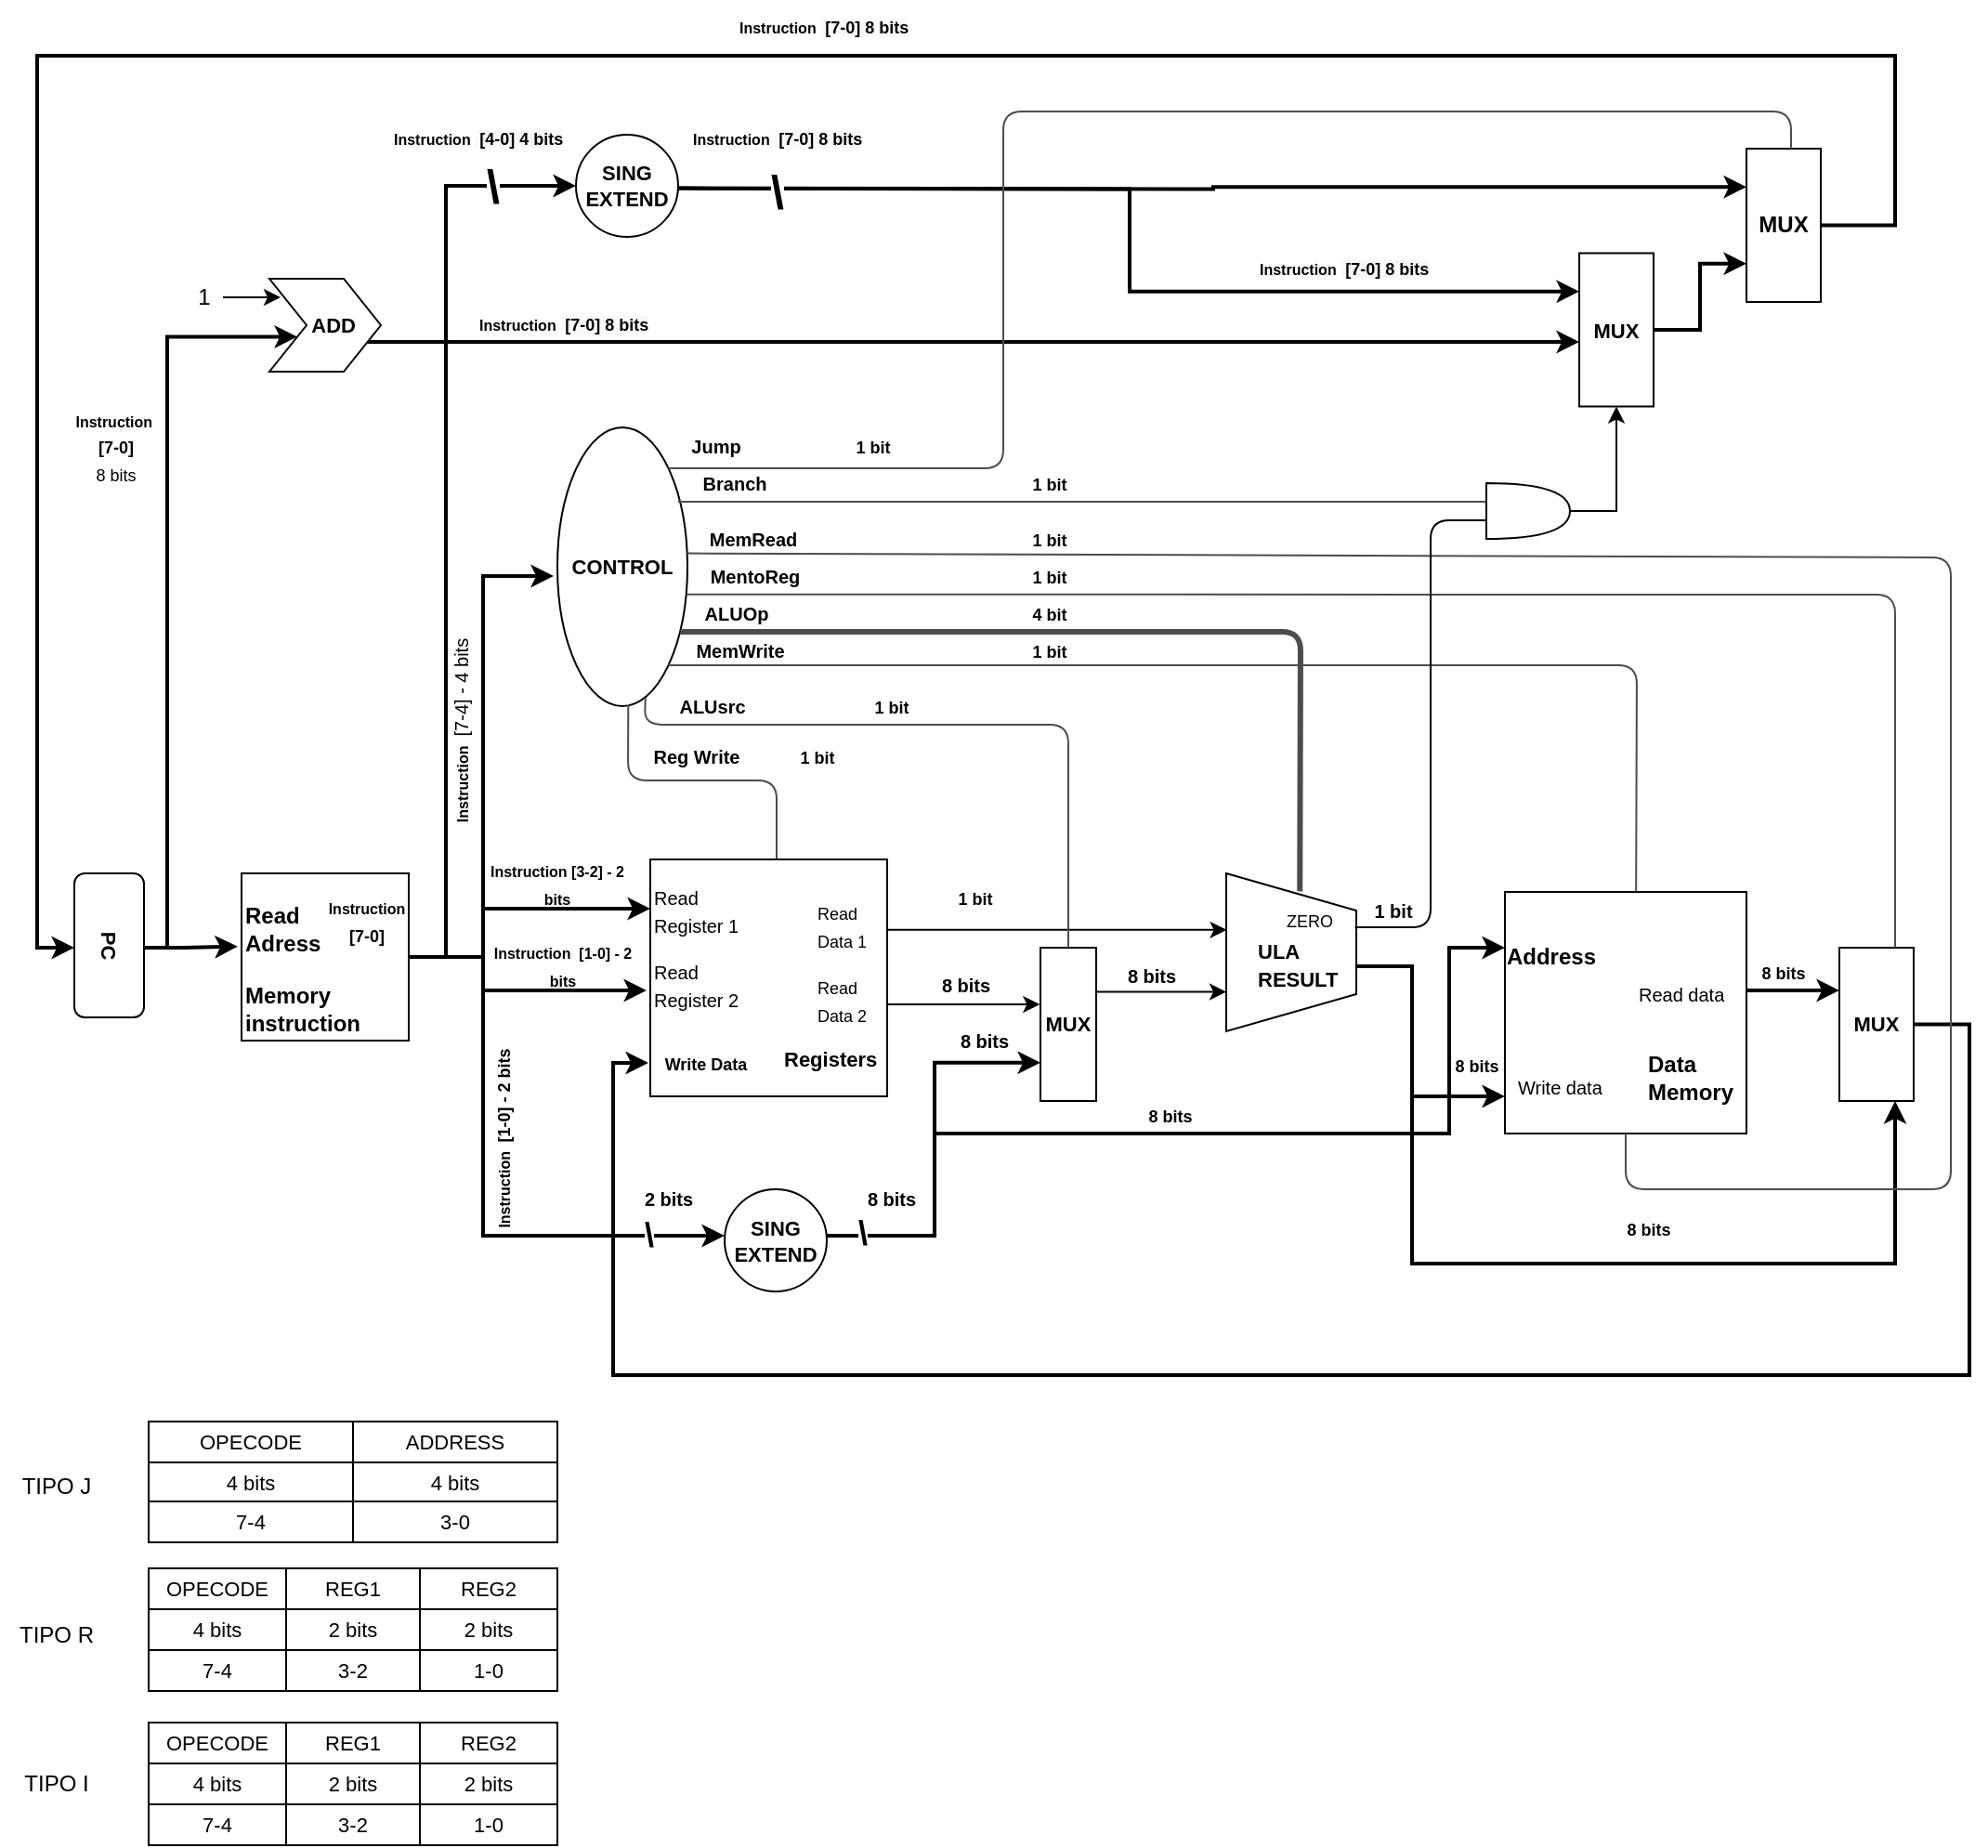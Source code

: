 <mxfile version="20.5.3" type="google"><diagram id="dkNeWeHmRuyO0Pq8b3G8" name="Page-1"><mxGraphModel dx="1278" dy="579" grid="1" gridSize="10" guides="1" tooltips="1" connect="1" arrows="1" fold="1" page="1" pageScale="1" pageWidth="1920" pageHeight="1200" math="0" shadow="0"><root><mxCell id="0"/><mxCell id="1" parent="0"/><mxCell id="3frxcbooFE9bfryTvJQa-24" style="edgeStyle=orthogonalEdgeStyle;rounded=0;orthogonalLoop=1;jettySize=auto;html=1;strokeWidth=2;" parent="1" source="3frxcbooFE9bfryTvJQa-1" edge="1"><mxGeometry relative="1" as="geometry"><mxPoint x="508" y="410" as="targetPoint"/><Array as="points"><mxPoint x="470" y="615"/><mxPoint x="470" y="410"/></Array></mxGeometry></mxCell><mxCell id="3frxcbooFE9bfryTvJQa-27" style="edgeStyle=orthogonalEdgeStyle;rounded=0;orthogonalLoop=1;jettySize=auto;html=1;entryX=0.5;entryY=1;entryDx=0;entryDy=0;strokeWidth=2;" parent="1" source="3frxcbooFE9bfryTvJQa-1" edge="1"><mxGeometry relative="1" as="geometry"><Array as="points"><mxPoint x="470" y="615"/><mxPoint x="470" y="765"/></Array><mxPoint x="600.0" y="765" as="targetPoint"/></mxGeometry></mxCell><mxCell id="B8YkHO60BQqLbr3p-yLx-16" value="\" style="edgeLabel;html=1;align=center;verticalAlign=middle;resizable=0;points=[];fontStyle=1;fontSize=18;" parent="3frxcbooFE9bfryTvJQa-27" vertex="1" connectable="0"><mxGeometry x="0.74" relative="1" as="geometry"><mxPoint as="offset"/></mxGeometry></mxCell><mxCell id="3frxcbooFE9bfryTvJQa-28" style="edgeStyle=orthogonalEdgeStyle;rounded=0;orthogonalLoop=1;jettySize=auto;html=1;strokeWidth=2;" parent="1" source="3frxcbooFE9bfryTvJQa-1" edge="1"><mxGeometry relative="1" as="geometry"><Array as="points"><mxPoint x="470" y="615"/><mxPoint x="470" y="633"/></Array><mxPoint x="558" y="633" as="targetPoint"/></mxGeometry></mxCell><mxCell id="3frxcbooFE9bfryTvJQa-29" style="edgeStyle=orthogonalEdgeStyle;rounded=0;orthogonalLoop=1;jettySize=auto;html=1;strokeWidth=2;" parent="1" source="3frxcbooFE9bfryTvJQa-1" edge="1"><mxGeometry relative="1" as="geometry"><Array as="points"><mxPoint x="470" y="615"/><mxPoint x="470" y="589"/><mxPoint x="560" y="589"/></Array><mxPoint x="560" y="589" as="targetPoint"/></mxGeometry></mxCell><mxCell id="3frxcbooFE9bfryTvJQa-42" style="edgeStyle=orthogonalEdgeStyle;rounded=0;orthogonalLoop=1;jettySize=auto;html=1;strokeWidth=2;" parent="1" source="3frxcbooFE9bfryTvJQa-1" edge="1"><mxGeometry relative="1" as="geometry"><mxPoint x="520" y="200" as="targetPoint"/><Array as="points"><mxPoint x="450" y="615"/><mxPoint x="450" y="200"/><mxPoint x="520" y="200"/></Array></mxGeometry></mxCell><mxCell id="B8YkHO60BQqLbr3p-yLx-27" value="&lt;b&gt;&lt;font style=&quot;font-size: 25px&quot;&gt;\&lt;/font&gt;&lt;/b&gt;" style="edgeLabel;html=1;align=center;verticalAlign=middle;resizable=0;points=[];fontSize=18;" parent="3frxcbooFE9bfryTvJQa-42" vertex="1" connectable="0"><mxGeometry x="0.822" y="1" relative="1" as="geometry"><mxPoint as="offset"/></mxGeometry></mxCell><mxCell id="3frxcbooFE9bfryTvJQa-1" value="" style="whiteSpace=wrap;html=1;aspect=fixed;" parent="1" vertex="1"><mxGeometry x="340" y="570" width="90" height="90" as="geometry"/></mxCell><mxCell id="3frxcbooFE9bfryTvJQa-18" style="edgeStyle=orthogonalEdgeStyle;rounded=0;orthogonalLoop=1;jettySize=auto;html=1;exitX=0.5;exitY=0;exitDx=0;exitDy=0;entryX=-0.023;entryY=0.437;entryDx=0;entryDy=0;entryPerimeter=0;strokeWidth=2;" parent="1" target="3frxcbooFE9bfryTvJQa-1" edge="1"><mxGeometry relative="1" as="geometry"><Array as="points"><mxPoint x="309" y="610"/></Array><mxPoint x="280" y="610" as="sourcePoint"/></mxGeometry></mxCell><mxCell id="3frxcbooFE9bfryTvJQa-22" style="edgeStyle=orthogonalEdgeStyle;rounded=0;orthogonalLoop=1;jettySize=auto;html=1;entryX=0;entryY=0.75;entryDx=0;entryDy=0;strokeWidth=2;" parent="1" target="3frxcbooFE9bfryTvJQa-11" edge="1"><mxGeometry relative="1" as="geometry"><Array as="points"><mxPoint x="300" y="610"/><mxPoint x="300" y="282"/></Array><mxPoint x="280" y="610" as="sourcePoint"/></mxGeometry></mxCell><mxCell id="3frxcbooFE9bfryTvJQa-31" style="edgeStyle=orthogonalEdgeStyle;rounded=0;orthogonalLoop=1;jettySize=auto;html=1;entryX=0.37;entryY=1.011;entryDx=0;entryDy=0;entryPerimeter=0;" parent="1" source="3frxcbooFE9bfryTvJQa-4" target="3frxcbooFE9bfryTvJQa-7" edge="1"><mxGeometry relative="1" as="geometry"><Array as="points"><mxPoint x="680" y="640"/></Array></mxGeometry></mxCell><mxCell id="3frxcbooFE9bfryTvJQa-32" style="edgeStyle=orthogonalEdgeStyle;rounded=0;orthogonalLoop=1;jettySize=auto;html=1;entryX=0.358;entryY=0.996;entryDx=0;entryDy=0;entryPerimeter=0;" parent="1" source="3frxcbooFE9bfryTvJQa-4" target="3frxcbooFE9bfryTvJQa-8" edge="1"><mxGeometry relative="1" as="geometry"><Array as="points"><mxPoint x="767" y="600"/></Array></mxGeometry></mxCell><mxCell id="3frxcbooFE9bfryTvJQa-4" value="" style="whiteSpace=wrap;html=1;aspect=fixed;" parent="1" vertex="1"><mxGeometry x="560" y="562.5" width="127.5" height="127.5" as="geometry"/></mxCell><mxCell id="3frxcbooFE9bfryTvJQa-5" value="&lt;font face=&quot;arial&quot;&gt;&lt;span style=&quot;font-size: 11px;&quot;&gt;&lt;b&gt;CONTROL&lt;/b&gt;&lt;/span&gt;&lt;/font&gt;" style="ellipse;whiteSpace=wrap;html=1;direction=south;" parent="1" vertex="1"><mxGeometry x="510" y="330" width="70" height="150" as="geometry"/></mxCell><mxCell id="3frxcbooFE9bfryTvJQa-30" style="edgeStyle=orthogonalEdgeStyle;rounded=0;orthogonalLoop=1;jettySize=auto;html=1;entryX=0.75;entryY=1;entryDx=0;entryDy=0;strokeWidth=2;" parent="1" target="3frxcbooFE9bfryTvJQa-7" edge="1"><mxGeometry relative="1" as="geometry"><Array as="points"><mxPoint x="713" y="765"/><mxPoint x="713" y="672"/></Array><mxPoint x="655" y="765" as="sourcePoint"/></mxGeometry></mxCell><mxCell id="3frxcbooFE9bfryTvJQa-37" style="edgeStyle=orthogonalEdgeStyle;rounded=0;orthogonalLoop=1;jettySize=auto;html=1;strokeWidth=2;" parent="1" edge="1"><mxGeometry relative="1" as="geometry"><mxPoint x="1020" y="610" as="targetPoint"/><Array as="points"><mxPoint x="713" y="765"/><mxPoint x="713" y="710"/><mxPoint x="990" y="710"/><mxPoint x="990" y="610"/><mxPoint x="1020" y="610"/></Array><mxPoint x="655" y="765" as="sourcePoint"/></mxGeometry></mxCell><mxCell id="B8YkHO60BQqLbr3p-yLx-17" value="\" style="edgeLabel;html=1;align=center;verticalAlign=middle;resizable=0;points=[];fontSize=18;fontStyle=1" parent="3frxcbooFE9bfryTvJQa-37" vertex="1" connectable="0"><mxGeometry x="-0.929" y="1" relative="1" as="geometry"><mxPoint as="offset"/></mxGeometry></mxCell><mxCell id="3frxcbooFE9bfryTvJQa-33" style="edgeStyle=orthogonalEdgeStyle;rounded=0;orthogonalLoop=1;jettySize=auto;html=1;entryX=0.75;entryY=1;entryDx=0;entryDy=0;" parent="1" source="3frxcbooFE9bfryTvJQa-7" target="3frxcbooFE9bfryTvJQa-8" edge="1"><mxGeometry relative="1" as="geometry"><Array as="points"><mxPoint x="840" y="634"/></Array></mxGeometry></mxCell><mxCell id="3frxcbooFE9bfryTvJQa-7" value="&lt;font style=&quot;font-size: 11px;&quot; face=&quot;ARIAL&quot;&gt;&lt;b&gt;MUX&lt;/b&gt;&lt;/font&gt;" style="rectangle=1;whiteSpace=wrap;html=1;direction=south;" parent="1" vertex="1"><mxGeometry x="770" y="610" width="30" height="82.5" as="geometry"/></mxCell><mxCell id="3frxcbooFE9bfryTvJQa-34" style="edgeStyle=orthogonalEdgeStyle;rounded=0;orthogonalLoop=1;jettySize=auto;html=1;exitX=0.5;exitY=0;exitDx=0;exitDy=0;entryX=1;entryY=0.25;entryDx=0;entryDy=0;strokeWidth=2;" parent="1" source="3frxcbooFE9bfryTvJQa-8" target="3frxcbooFE9bfryTvJQa-10" edge="1"><mxGeometry relative="1" as="geometry"><Array as="points"><mxPoint x="920" y="620"/><mxPoint x="970" y="620"/><mxPoint x="970" y="780"/><mxPoint x="1230" y="780"/></Array></mxGeometry></mxCell><mxCell id="3frxcbooFE9bfryTvJQa-35" style="edgeStyle=orthogonalEdgeStyle;rounded=0;orthogonalLoop=1;jettySize=auto;html=1;entryX=0;entryY=0.846;entryDx=0;entryDy=0;entryPerimeter=0;strokeWidth=2;" parent="1" source="3frxcbooFE9bfryTvJQa-8" target="3frxcbooFE9bfryTvJQa-9" edge="1"><mxGeometry relative="1" as="geometry"><mxPoint x="1020" y="670" as="targetPoint"/><Array as="points"><mxPoint x="970" y="620"/><mxPoint x="970" y="690"/></Array></mxGeometry></mxCell><mxCell id="3frxcbooFE9bfryTvJQa-8" value="" style="shape=trapezoid;perimeter=trapezoidPerimeter;whiteSpace=wrap;html=1;fixedSize=1;direction=south;" parent="1" vertex="1"><mxGeometry x="870" y="570" width="70" height="85" as="geometry"/></mxCell><mxCell id="3frxcbooFE9bfryTvJQa-38" value="" style="edgeStyle=orthogonalEdgeStyle;rounded=0;orthogonalLoop=1;jettySize=auto;html=1;strokeWidth=2;" parent="1" source="3frxcbooFE9bfryTvJQa-9" target="3frxcbooFE9bfryTvJQa-10" edge="1"><mxGeometry relative="1" as="geometry"><Array as="points"><mxPoint x="1180" y="633"/><mxPoint x="1180" y="633"/></Array></mxGeometry></mxCell><mxCell id="3frxcbooFE9bfryTvJQa-9" value="" style="whiteSpace=wrap;html=1;aspect=fixed;" parent="1" vertex="1"><mxGeometry x="1020" y="580" width="130" height="130" as="geometry"/></mxCell><mxCell id="3frxcbooFE9bfryTvJQa-39" style="edgeStyle=orthogonalEdgeStyle;rounded=0;orthogonalLoop=1;jettySize=auto;html=1;strokeWidth=2;" parent="1" source="3frxcbooFE9bfryTvJQa-10" edge="1"><mxGeometry relative="1" as="geometry"><mxPoint x="559" y="672" as="targetPoint"/><Array as="points"><mxPoint x="1270" y="651"/><mxPoint x="1270" y="840"/><mxPoint x="540" y="840"/><mxPoint x="540" y="672"/></Array></mxGeometry></mxCell><mxCell id="3frxcbooFE9bfryTvJQa-10" value="&lt;b&gt;&lt;font face=&quot;ARIAL&quot; style=&quot;font-size: 11px;&quot;&gt;MUX&lt;/font&gt;&lt;/b&gt;" style="rectangle=1;whiteSpace=wrap;html=1;direction=south;" parent="1" vertex="1"><mxGeometry x="1200" y="610" width="40" height="82.5" as="geometry"/></mxCell><mxCell id="3frxcbooFE9bfryTvJQa-41" style="edgeStyle=orthogonalEdgeStyle;rounded=0;orthogonalLoop=1;jettySize=auto;html=1;strokeWidth=2;" parent="1" source="3frxcbooFE9bfryTvJQa-11" target="3frxcbooFE9bfryTvJQa-14" edge="1"><mxGeometry relative="1" as="geometry"><Array as="points"><mxPoint x="560" y="284"/><mxPoint x="560" y="284"/></Array></mxGeometry></mxCell><mxCell id="3frxcbooFE9bfryTvJQa-11" value="&lt;div style=&quot;text-align: right&quot;&gt;&lt;b style=&quot;&quot;&gt;&lt;font style=&quot;font-size: 11px;&quot; face=&quot;arial&quot;&gt;&amp;nbsp; &amp;nbsp;ADD&lt;/font&gt;&lt;/b&gt;&lt;/div&gt;" style="shape=step;perimeter=stepPerimeter;whiteSpace=wrap;html=1;fixedSize=1;" parent="1" vertex="1"><mxGeometry x="355" y="250" width="60" height="50" as="geometry"/></mxCell><mxCell id="3frxcbooFE9bfryTvJQa-50" style="edgeStyle=orthogonalEdgeStyle;rounded=0;orthogonalLoop=1;jettySize=auto;html=1;entryX=1;entryY=0.5;entryDx=0;entryDy=0;exitX=1;exitY=0.5;exitDx=0;exitDy=0;exitPerimeter=0;" parent="1" target="3frxcbooFE9bfryTvJQa-14" edge="1"><mxGeometry relative="1" as="geometry"><mxPoint x="1050" y="375" as="sourcePoint"/><Array as="points"><mxPoint x="1080" y="375"/></Array></mxGeometry></mxCell><mxCell id="3frxcbooFE9bfryTvJQa-46" style="edgeStyle=orthogonalEdgeStyle;rounded=0;orthogonalLoop=1;jettySize=auto;html=1;entryX=0.75;entryY=1;entryDx=0;entryDy=0;strokeWidth=2;" parent="1" source="3frxcbooFE9bfryTvJQa-14" target="3frxcbooFE9bfryTvJQa-15" edge="1"><mxGeometry relative="1" as="geometry"/></mxCell><mxCell id="3frxcbooFE9bfryTvJQa-14" value="&lt;font style=&quot;font-size: 11px;&quot; face=&quot;arial&quot;&gt;&lt;b style=&quot;&quot;&gt;MUX&lt;/b&gt;&lt;/font&gt;" style="rectangle=1;whiteSpace=wrap;html=1;direction=south;" parent="1" vertex="1"><mxGeometry x="1060" y="236.25" width="40" height="82.5" as="geometry"/></mxCell><mxCell id="3frxcbooFE9bfryTvJQa-47" style="edgeStyle=orthogonalEdgeStyle;rounded=0;orthogonalLoop=1;jettySize=auto;html=1;entryX=0.5;entryY=1;entryDx=0;entryDy=0;strokeWidth=2;" parent="1" source="3frxcbooFE9bfryTvJQa-15" edge="1"><mxGeometry relative="1" as="geometry"><Array as="points"><mxPoint x="1230" y="221"/><mxPoint x="1230" y="130"/><mxPoint x="230" y="130"/><mxPoint x="230" y="610"/></Array><mxPoint x="250" y="610" as="targetPoint"/></mxGeometry></mxCell><mxCell id="3frxcbooFE9bfryTvJQa-15" value="&lt;font face=&quot;arial&quot;&gt;&lt;b&gt;MUX&lt;/b&gt;&lt;/font&gt;" style="rectangle=1;whiteSpace=wrap;html=1;direction=south;" parent="1" vertex="1"><mxGeometry x="1150" y="180" width="40" height="82.5" as="geometry"/></mxCell><mxCell id="3frxcbooFE9bfryTvJQa-44" style="edgeStyle=orthogonalEdgeStyle;rounded=0;orthogonalLoop=1;jettySize=auto;html=1;entryX=0.25;entryY=1;entryDx=0;entryDy=0;strokeWidth=2;" parent="1" target="3frxcbooFE9bfryTvJQa-15" edge="1"><mxGeometry relative="1" as="geometry"><mxPoint x="575.0" y="201.286" as="sourcePoint"/></mxGeometry></mxCell><mxCell id="3frxcbooFE9bfryTvJQa-45" style="edgeStyle=orthogonalEdgeStyle;rounded=0;orthogonalLoop=1;jettySize=auto;html=1;entryX=0.25;entryY=1;entryDx=0;entryDy=0;strokeWidth=2;" parent="1" target="3frxcbooFE9bfryTvJQa-14" edge="1"><mxGeometry relative="1" as="geometry"><mxPoint x="575.0" y="201.286" as="sourcePoint"/></mxGeometry></mxCell><mxCell id="B8YkHO60BQqLbr3p-yLx-26" value="&lt;b style=&quot;font-size: 25px&quot;&gt;\&lt;/b&gt;" style="edgeLabel;html=1;align=center;verticalAlign=middle;resizable=0;points=[];fontSize=18;" parent="3frxcbooFE9bfryTvJQa-45" vertex="1" connectable="0"><mxGeometry x="-0.803" y="-4" relative="1" as="geometry"><mxPoint x="0.1" y="-4.04" as="offset"/></mxGeometry></mxCell><mxCell id="3frxcbooFE9bfryTvJQa-23" value="" style="endArrow=none;html=1;exitX=1;exitY=0.5;exitDx=0;exitDy=0;strokeWidth=2;" parent="1" edge="1"><mxGeometry width="50" height="50" relative="1" as="geometry"><mxPoint x="450.0" y="615" as="sourcePoint"/><mxPoint x="470" y="615" as="targetPoint"/></mxGeometry></mxCell><mxCell id="3frxcbooFE9bfryTvJQa-52" value="" style="edgeStyle=orthogonalEdgeStyle;rounded=0;orthogonalLoop=1;jettySize=auto;html=1;" parent="1" source="3frxcbooFE9bfryTvJQa-51" edge="1"><mxGeometry relative="1" as="geometry"><mxPoint x="361" y="260" as="targetPoint"/><Array as="points"/></mxGeometry></mxCell><mxCell id="3frxcbooFE9bfryTvJQa-51" value="&lt;font face=&quot;ARIAL&quot;&gt;1&lt;/font&gt;" style="text;html=1;strokeColor=none;fillColor=none;align=center;verticalAlign=middle;whiteSpace=wrap;rounded=0;" parent="1" vertex="1"><mxGeometry x="310" y="250" width="20" height="20" as="geometry"/></mxCell><mxCell id="B8YkHO60BQqLbr3p-yLx-1" value="&lt;b style=&quot;&quot;&gt;&lt;font face=&quot;ARIAL&quot; style=&quot;font-size: 12px;&quot;&gt;Memory instruction&lt;/font&gt;&lt;/b&gt;" style="text;html=1;strokeColor=none;fillColor=none;align=left;verticalAlign=middle;whiteSpace=wrap;rounded=0;" parent="1" vertex="1"><mxGeometry x="340" y="635" width="70" height="15" as="geometry"/></mxCell><mxCell id="B8YkHO60BQqLbr3p-yLx-2" value="&lt;b style=&quot;&quot;&gt;&lt;font face=&quot;ARIAL&quot; style=&quot;font-size: 12px;&quot;&gt;Read Adress&lt;/font&gt;&lt;/b&gt;" style="text;html=1;strokeColor=none;fillColor=none;align=left;verticalAlign=middle;whiteSpace=wrap;rounded=0;" parent="1" vertex="1"><mxGeometry x="340" y="595" width="40" height="10" as="geometry"/></mxCell><mxCell id="B8YkHO60BQqLbr3p-yLx-3" value="&lt;b style=&quot;text-align: left; font-size: 8px;&quot;&gt;&lt;font face=&quot;ARIAL&quot;&gt;Instruction&lt;/font&gt;&lt;/b&gt;&lt;font size=&quot;1&quot;&gt;&lt;b style=&quot;font-size: 9px&quot;&gt;&lt;font face=&quot;ARIAL&quot;&gt;&lt;br&gt;[7-0]&lt;/font&gt;&lt;br&gt;&lt;/b&gt;&lt;/font&gt;" style="text;html=1;strokeColor=none;fillColor=none;align=center;verticalAlign=middle;whiteSpace=wrap;rounded=0;" parent="1" vertex="1"><mxGeometry x="385" y="590" width="45" height="10" as="geometry"/></mxCell><mxCell id="B8YkHO60BQqLbr3p-yLx-4" value="" style="endArrow=none;html=1;exitX=0.996;exitY=0.455;exitDx=0;exitDy=0;exitPerimeter=0;strokeColor=#4D4D4D;" parent="1" source="3frxcbooFE9bfryTvJQa-5" edge="1"><mxGeometry width="50" height="50" relative="1" as="geometry"><mxPoint x="570" y="530" as="sourcePoint"/><mxPoint x="628" y="562" as="targetPoint"/><Array as="points"><mxPoint x="548" y="520"/><mxPoint x="628" y="520"/></Array></mxGeometry></mxCell><mxCell id="B8YkHO60BQqLbr3p-yLx-5" value="&lt;b style=&quot;&quot;&gt;&lt;font face=&quot;ARIAL&quot; style=&quot;font-size: 10px;&quot;&gt;Reg Write&lt;/font&gt;&lt;/b&gt;" style="text;html=1;strokeColor=none;fillColor=none;align=center;verticalAlign=middle;whiteSpace=wrap;rounded=0;" parent="1" vertex="1"><mxGeometry x="550" y="497" width="70" height="20" as="geometry"/></mxCell><mxCell id="B8YkHO60BQqLbr3p-yLx-6" value="&lt;font face=&quot;ARIAL&quot; style=&quot;font-size: 10px&quot;&gt;Read Register 1&lt;/font&gt;" style="text;html=1;strokeColor=none;fillColor=none;align=left;verticalAlign=middle;whiteSpace=wrap;rounded=0;" parent="1" vertex="1"><mxGeometry x="560" y="580" width="60" height="20" as="geometry"/></mxCell><mxCell id="B8YkHO60BQqLbr3p-yLx-7" value="&lt;font face=&quot;ARIAL&quot; style=&quot;font-size: 10px&quot;&gt;Read Register 2&lt;/font&gt;" style="text;html=1;strokeColor=none;fillColor=none;align=left;verticalAlign=middle;whiteSpace=wrap;rounded=0;" parent="1" vertex="1"><mxGeometry x="560" y="620" width="60" height="20" as="geometry"/></mxCell><mxCell id="B8YkHO60BQqLbr3p-yLx-8" value="&lt;font face=&quot;ARIAL&quot; style=&quot;font-size: 9px&quot;&gt;Read Data 1&lt;/font&gt;" style="text;html=1;strokeColor=none;fillColor=none;align=left;verticalAlign=middle;whiteSpace=wrap;rounded=0;" parent="1" vertex="1"><mxGeometry x="647.5" y="592.5" width="40" height="10" as="geometry"/></mxCell><mxCell id="B8YkHO60BQqLbr3p-yLx-9" value="&lt;font face=&quot;ARIAL&quot; style=&quot;font-size: 9px&quot;&gt;Read Data 2&lt;/font&gt;" style="text;html=1;strokeColor=none;fillColor=none;align=left;verticalAlign=middle;whiteSpace=wrap;rounded=0;" parent="1" vertex="1"><mxGeometry x="647.5" y="632.5" width="40" height="10" as="geometry"/></mxCell><mxCell id="B8YkHO60BQqLbr3p-yLx-11" value="&lt;font face=&quot;ARIAL&quot; style=&quot;font-size: 11px;&quot;&gt;&lt;b&gt;ULA RESULT&lt;/b&gt;&lt;/font&gt;" style="text;html=1;strokeColor=none;fillColor=none;align=left;verticalAlign=middle;whiteSpace=wrap;rounded=0;" parent="1" vertex="1"><mxGeometry x="885" y="615" width="55" height="7.5" as="geometry"/></mxCell><mxCell id="B8YkHO60BQqLbr3p-yLx-15" value="&lt;font face=&quot;ARIAL&quot; style=&quot;font-size: 9px&quot;&gt;ZERO&lt;/font&gt;" style="text;html=1;strokeColor=none;fillColor=none;align=center;verticalAlign=middle;whiteSpace=wrap;rounded=0;" parent="1" vertex="1"><mxGeometry x="905" y="590" width="20" height="10" as="geometry"/></mxCell><mxCell id="B8YkHO60BQqLbr3p-yLx-18" value="&lt;font face=&quot;ARIAL&quot; style=&quot;line-height: 120%&quot; size=&quot;1&quot;&gt;&lt;b style=&quot;font-size: 9px&quot;&gt;Write Data&lt;/b&gt;&lt;/font&gt;" style="text;html=1;strokeColor=none;fillColor=none;align=center;verticalAlign=middle;whiteSpace=wrap;rounded=0;fontSize=18;" parent="1" vertex="1"><mxGeometry x="560" y="660" width="60" height="20" as="geometry"/></mxCell><mxCell id="B8YkHO60BQqLbr3p-yLx-21" value="&lt;font face=&quot;ARIAL&quot; style=&quot;font-size: 12px&quot;&gt;&lt;b&gt;Address&lt;/b&gt;&lt;/font&gt;" style="text;html=1;strokeColor=none;fillColor=none;align=center;verticalAlign=middle;whiteSpace=wrap;rounded=0;fontSize=18;" parent="1" vertex="1"><mxGeometry x="1025" y="602.5" width="40" height="20" as="geometry"/></mxCell><mxCell id="B8YkHO60BQqLbr3p-yLx-23" value="&lt;font face=&quot;ARIAL&quot; style=&quot;font-size: 10px&quot;&gt;Write data&lt;/font&gt;" style="text;html=1;strokeColor=none;fillColor=none;align=left;verticalAlign=middle;whiteSpace=wrap;rounded=0;fontSize=18;" parent="1" vertex="1"><mxGeometry x="1025" y="672.5" width="50" height="20" as="geometry"/></mxCell><mxCell id="B8YkHO60BQqLbr3p-yLx-24" value="&lt;font face=&quot;ARIAL&quot; style=&quot;font-size: 10px&quot;&gt;Read data&lt;/font&gt;" style="text;html=1;strokeColor=none;fillColor=none;align=left;verticalAlign=middle;whiteSpace=wrap;rounded=0;fontSize=18;" parent="1" vertex="1"><mxGeometry x="1090" y="622.5" width="50" height="20" as="geometry"/></mxCell><mxCell id="B8YkHO60BQqLbr3p-yLx-28" value="" style="endArrow=none;html=1;fontSize=18;exitX=0;exitY=0;exitDx=0;exitDy=0;strokeColor=#4D4D4D;" parent="1" source="3frxcbooFE9bfryTvJQa-5" edge="1"><mxGeometry width="50" height="50" relative="1" as="geometry"><mxPoint x="630" y="320" as="sourcePoint"/><mxPoint x="1174" y="180" as="targetPoint"/><Array as="points"><mxPoint x="750" y="352"/><mxPoint x="750" y="160"/><mxPoint x="1174" y="160"/></Array></mxGeometry></mxCell><mxCell id="B8YkHO60BQqLbr3p-yLx-31" value="&lt;font face=&quot;ARIAL&quot; style=&quot;font-size: 10px;&quot;&gt;&lt;b&gt;Jump&lt;/b&gt;&lt;/font&gt;" style="edgeLabel;html=1;align=center;verticalAlign=middle;resizable=0;points=[];fontSize=11;" parent="B8YkHO60BQqLbr3p-yLx-28" vertex="1" connectable="0"><mxGeometry x="-0.899" y="1" relative="1" as="geometry"><mxPoint x="-16" y="-11" as="offset"/></mxGeometry></mxCell><mxCell id="B8YkHO60BQqLbr3p-yLx-32" value="" style="endArrow=none;html=1;fontSize=11;exitX=0.452;exitY=0.004;exitDx=0;exitDy=0;exitPerimeter=0;entryX=0.5;entryY=1;entryDx=0;entryDy=0;strokeColor=#4D4D4D;" parent="1" source="3frxcbooFE9bfryTvJQa-5" target="3frxcbooFE9bfryTvJQa-9" edge="1"><mxGeometry width="50" height="50" relative="1" as="geometry"><mxPoint x="830" y="500" as="sourcePoint"/><mxPoint x="1090" y="720" as="targetPoint"/><Array as="points"><mxPoint x="1260" y="400"/><mxPoint x="1260" y="430"/><mxPoint x="1260" y="740"/><mxPoint x="1085" y="740"/></Array></mxGeometry></mxCell><mxCell id="B8YkHO60BQqLbr3p-yLx-33" value="&lt;b&gt;&lt;font face=&quot;ARIAL&quot; style=&quot;font-size: 10px;&quot;&gt;MemRead&lt;/font&gt;&lt;/b&gt;" style="edgeLabel;html=1;align=center;verticalAlign=middle;resizable=0;points=[];fontSize=11;" parent="B8YkHO60BQqLbr3p-yLx-32" vertex="1" connectable="0"><mxGeometry x="-0.906" y="2" relative="1" as="geometry"><mxPoint x="-22" y="-6" as="offset"/></mxGeometry></mxCell><mxCell id="B8YkHO60BQqLbr3p-yLx-35" value="" style="endArrow=none;html=1;fontSize=11;entryX=0;entryY=0.5;entryDx=0;entryDy=0;entryPerimeter=0;strokeColor=#4D4D4D;" parent="1" edge="1"><mxGeometry width="50" height="50" relative="1" as="geometry"><mxPoint x="575" y="370" as="sourcePoint"/><mxPoint x="1010" y="370" as="targetPoint"/></mxGeometry></mxCell><mxCell id="B8YkHO60BQqLbr3p-yLx-36" value="&lt;b&gt;&lt;font face=&quot;ARIAL&quot; style=&quot;font-size: 10px;&quot;&gt;Branch&lt;/font&gt;&lt;/b&gt;" style="edgeLabel;html=1;align=center;verticalAlign=middle;resizable=0;points=[];fontSize=11;" parent="B8YkHO60BQqLbr3p-yLx-35" vertex="1" connectable="0"><mxGeometry x="-0.798" y="1" relative="1" as="geometry"><mxPoint x="-14" y="-9" as="offset"/></mxGeometry></mxCell><mxCell id="B8YkHO60BQqLbr3p-yLx-37" value="" style="endArrow=none;html=1;fontSize=11;exitX=0.599;exitY=0.009;exitDx=0;exitDy=0;exitPerimeter=0;strokeColor=#4D4D4D;" parent="1" source="3frxcbooFE9bfryTvJQa-5" edge="1"><mxGeometry width="50" height="50" relative="1" as="geometry"><mxPoint x="710" y="490" as="sourcePoint"/><mxPoint x="1230" y="610" as="targetPoint"/><Array as="points"><mxPoint x="1230" y="420"/><mxPoint x="1230" y="540"/></Array></mxGeometry></mxCell><mxCell id="B8YkHO60BQqLbr3p-yLx-38" value="&lt;font face=&quot;ARIAL&quot; style=&quot;font-size: 10px;&quot;&gt;&lt;b&gt;MentoReg&lt;/b&gt;&lt;/font&gt;" style="edgeLabel;html=1;align=center;verticalAlign=middle;resizable=0;points=[];fontSize=11;" parent="B8YkHO60BQqLbr3p-yLx-37" connectable="0" vertex="1"><mxGeometry x="-0.872" y="-2" relative="1" as="geometry"><mxPoint x="-18" y="-12" as="offset"/></mxGeometry></mxCell><mxCell id="B8YkHO60BQqLbr3p-yLx-39" value="" style="endArrow=none;html=1;fontSize=11;entryX=0.114;entryY=0.434;entryDx=0;entryDy=0;entryPerimeter=0;exitX=0.733;exitY=0.054;exitDx=0;exitDy=0;exitPerimeter=0;strokeColor=#4D4D4D;strokeWidth=3;" parent="1" source="3frxcbooFE9bfryTvJQa-5" target="3frxcbooFE9bfryTvJQa-8" edge="1"><mxGeometry width="50" height="50" relative="1" as="geometry"><mxPoint x="580" y="440" as="sourcePoint"/><mxPoint x="905" y="540" as="targetPoint"/><Array as="points"><mxPoint x="910" y="440"/></Array></mxGeometry></mxCell><mxCell id="B8YkHO60BQqLbr3p-yLx-40" value="&lt;b&gt;&lt;font face=&quot;ARIAL&quot; style=&quot;font-size: 10px;&quot;&gt;ALUOp&lt;/font&gt;&lt;/b&gt;" style="edgeLabel;html=1;align=center;verticalAlign=middle;resizable=0;points=[];fontSize=11;" parent="B8YkHO60BQqLbr3p-yLx-39" vertex="1" connectable="0"><mxGeometry x="-0.908" relative="1" as="geometry"><mxPoint x="8" y="-10" as="offset"/></mxGeometry></mxCell><mxCell id="B8YkHO60BQqLbr3p-yLx-41" value="" style="endArrow=none;html=1;fontSize=11;exitX=1;exitY=0;exitDx=0;exitDy=0;entryX=0.543;entryY=-0.003;entryDx=0;entryDy=0;entryPerimeter=0;strokeColor=#4D4D4D;" parent="1" source="3frxcbooFE9bfryTvJQa-5" target="3frxcbooFE9bfryTvJQa-9" edge="1"><mxGeometry width="50" height="50" relative="1" as="geometry"><mxPoint x="730" y="540" as="sourcePoint"/><mxPoint x="1180" y="458" as="targetPoint"/><Array as="points"><mxPoint x="1091" y="458"/></Array></mxGeometry></mxCell><mxCell id="B8YkHO60BQqLbr3p-yLx-42" value="&lt;b&gt;&lt;font face=&quot;ARIAL&quot; style=&quot;font-size: 10px;&quot;&gt;MemWrite&lt;/font&gt;&lt;/b&gt;" style="edgeLabel;html=1;align=center;verticalAlign=middle;resizable=0;points=[];fontSize=11;" parent="1" vertex="1" connectable="0"><mxGeometry x="605.0" y="450.003" as="geometry"><mxPoint x="3" as="offset"/></mxGeometry></mxCell><mxCell id="wu2rVCgmMH2B6jb5r5kw-2" value="" style="endArrow=none;html=1;exitX=0.341;exitY=0.01;exitDx=0;exitDy=0;exitPerimeter=0;entryX=0;entryY=0.75;entryDx=0;entryDy=0;entryPerimeter=0;" parent="1" source="3frxcbooFE9bfryTvJQa-8" edge="1"><mxGeometry width="50" height="50" relative="1" as="geometry"><mxPoint x="950" y="600" as="sourcePoint"/><mxPoint x="1010" y="380" as="targetPoint"/><Array as="points"><mxPoint x="980" y="599"/><mxPoint x="980" y="380"/></Array></mxGeometry></mxCell><mxCell id="wu2rVCgmMH2B6jb5r5kw-7" value="" style="endArrow=none;html=1;exitX=1;exitY=0.5;exitDx=0;exitDy=0;" parent="1" source="3frxcbooFE9bfryTvJQa-1" edge="1"><mxGeometry width="50" height="50" relative="1" as="geometry"><mxPoint x="430" y="615" as="sourcePoint"/><mxPoint x="440.0" y="615" as="targetPoint"/></mxGeometry></mxCell><mxCell id="wu2rVCgmMH2B6jb5r5kw-11" value="" style="endArrow=none;html=1;strokeColor=#4D4D4D;strokeWidth=1;entryX=0;entryY=0.5;entryDx=0;entryDy=0;exitX=0.97;exitY=0.323;exitDx=0;exitDy=0;exitPerimeter=0;" parent="1" source="3frxcbooFE9bfryTvJQa-5" target="3frxcbooFE9bfryTvJQa-7" edge="1"><mxGeometry width="50" height="50" relative="1" as="geometry"><mxPoint x="560" y="476" as="sourcePoint"/><mxPoint x="800" y="530" as="targetPoint"/><Array as="points"><mxPoint x="557" y="490"/><mxPoint x="785" y="490"/></Array></mxGeometry></mxCell><mxCell id="wu2rVCgmMH2B6jb5r5kw-12" value="&lt;b&gt;&lt;font face=&quot;ARIAL&quot; style=&quot;font-size: 10px;&quot;&gt;ALUsrc&lt;/font&gt;&lt;/b&gt;" style="edgeLabel;html=1;align=center;verticalAlign=middle;resizable=0;points=[];fontSize=11;" parent="1" vertex="1" connectable="0"><mxGeometry x="590.0" y="480.003" as="geometry"><mxPoint x="3" as="offset"/></mxGeometry></mxCell><mxCell id="wu2rVCgmMH2B6jb5r5kw-14" value="&lt;b&gt;&lt;font face=&quot;ARIAL&quot;&gt;Data Memory&lt;/font&gt;&lt;/b&gt;" style="text;html=1;strokeColor=none;fillColor=none;align=left;verticalAlign=middle;whiteSpace=wrap;rounded=0;" parent="1" vertex="1"><mxGeometry x="1095" y="670" width="40" height="20" as="geometry"/></mxCell><mxCell id="wu2rVCgmMH2B6jb5r5kw-17" value="&lt;font face=&quot;ARIAL&quot; size=&quot;1&quot;&gt;&lt;b style=&quot;font-size: 11px&quot;&gt;Registers&lt;/b&gt;&lt;/font&gt;" style="text;html=1;strokeColor=none;fillColor=none;align=left;verticalAlign=middle;whiteSpace=wrap;rounded=0;" parent="1" vertex="1"><mxGeometry x="630" y="662.5" width="70" height="15" as="geometry"/></mxCell><mxCell id="JSlVJ9KMeqgLNdsIK7X3-3" value="&lt;b style=&quot;text-align: left; font-size: 8px;&quot;&gt;&lt;font face=&quot;ARIAL&quot;&gt;Instruction&lt;/font&gt;&lt;/b&gt;&lt;b&gt;&lt;font face=&quot;ARIAL&quot; style=&quot;font-size: 8px&quot;&gt;&amp;nbsp;[3-2] - 2 bits&lt;/font&gt;&lt;br&gt;&lt;/b&gt;" style="text;html=1;strokeColor=none;fillColor=none;align=center;verticalAlign=middle;whiteSpace=wrap;rounded=0;" parent="1" vertex="1"><mxGeometry x="470" y="570" width="80" height="10" as="geometry"/></mxCell><mxCell id="JSlVJ9KMeqgLNdsIK7X3-4" value="&lt;font face=&quot;ARIAL&quot;&gt;&lt;b style=&quot;text-align: left; font-size: 8px;&quot;&gt;Instruction&lt;/b&gt;&lt;b&gt;&lt;font style=&quot;font-size: 8px;&quot;&gt;&amp;nbsp;&lt;/font&gt;&lt;/b&gt;&lt;/font&gt;&lt;b&gt;&lt;font face=&quot;ARIAL&quot; style=&quot;font-size: 8px&quot;&gt;&amp;nbsp;[1-0] - 2 bits&lt;/font&gt;&lt;br&gt;&lt;/b&gt;" style="text;html=1;strokeColor=none;fillColor=none;align=center;verticalAlign=middle;whiteSpace=wrap;rounded=0;" parent="1" vertex="1"><mxGeometry x="473" y="613.75" width="80" height="10" as="geometry"/></mxCell><mxCell id="JSlVJ9KMeqgLNdsIK7X3-5" value="&lt;font style=&quot;font-size: 10px&quot;&gt;&lt;b style=&quot;text-align: left; font-size: 8px;&quot;&gt;Instruction&lt;/b&gt;&lt;b style=&quot;font-size: 12px;&quot;&gt;&lt;font style=&quot;font-size: 8px;&quot;&gt;&amp;nbsp;&lt;/font&gt;&lt;/b&gt;&amp;nbsp;[7-4] - 4 bits&lt;/font&gt;" style="text;html=1;strokeColor=none;fillColor=none;align=center;verticalAlign=middle;whiteSpace=wrap;rounded=0;rotation=-90;" parent="1" vertex="1"><mxGeometry x="402" y="485" width="112" height="16" as="geometry"/></mxCell><mxCell id="JSlVJ9KMeqgLNdsIK7X3-7" value="&lt;font face=&quot;ARIAL&quot; style=&quot;font-size: 9px&quot;&gt;&lt;b&gt;1 bit&lt;/b&gt;&lt;/font&gt;" style="text;html=1;strokeColor=none;fillColor=none;align=center;verticalAlign=middle;whiteSpace=wrap;rounded=0;" parent="1" vertex="1"><mxGeometry x="660" y="330" width="40" height="20" as="geometry"/></mxCell><mxCell id="JSlVJ9KMeqgLNdsIK7X3-15" value="&lt;font face=&quot;ARIAL&quot; style=&quot;font-size: 10px&quot;&gt;&lt;b&gt;1 bit&lt;/b&gt;&lt;/font&gt;" style="text;html=1;strokeColor=none;fillColor=none;align=center;verticalAlign=middle;whiteSpace=wrap;rounded=0;" parent="1" vertex="1"><mxGeometry x="940" y="580" width="40" height="20" as="geometry"/></mxCell><mxCell id="JSlVJ9KMeqgLNdsIK7X3-17" value="&lt;font face=&quot;ARIAL&quot; style=&quot;font-size: 10px&quot;&gt;&lt;b&gt;8 bits&lt;/b&gt;&lt;/font&gt;" style="text;html=1;strokeColor=none;fillColor=none;align=center;verticalAlign=middle;whiteSpace=wrap;rounded=0;" parent="1" vertex="1"><mxGeometry x="710" y="625" width="40" height="10" as="geometry"/></mxCell><mxCell id="JSlVJ9KMeqgLNdsIK7X3-18" value="&lt;font style=&quot;font-size: 10px&quot;&gt;&lt;b&gt;8 bits&lt;/b&gt;&lt;/font&gt;" style="text;html=1;strokeColor=none;fillColor=none;align=center;verticalAlign=middle;whiteSpace=wrap;rounded=0;" parent="1" vertex="1"><mxGeometry x="720" y="655" width="40" height="10" as="geometry"/></mxCell><mxCell id="JSlVJ9KMeqgLNdsIK7X3-19" value="&lt;font face=&quot;ARIAL&quot; style=&quot;font-size: 10px&quot;&gt;&lt;b&gt;8 bits&lt;/b&gt;&lt;/font&gt;" style="text;html=1;strokeColor=none;fillColor=none;align=center;verticalAlign=middle;whiteSpace=wrap;rounded=0;" parent="1" vertex="1"><mxGeometry x="810" y="620" width="40" height="10" as="geometry"/></mxCell><mxCell id="JSlVJ9KMeqgLNdsIK7X3-20" value="&lt;font face=&quot;ARIAL&quot;&gt;&lt;b style=&quot;text-align: left; font-size: 8px;&quot;&gt;Instruction&lt;/b&gt;&lt;b&gt;&lt;font style=&quot;font-size: 8px;&quot;&gt;&amp;nbsp;&lt;/font&gt;&lt;/b&gt;&lt;/font&gt;&lt;b&gt;&lt;font face=&quot;ARIAL&quot; style=&quot;font-size: 9px&quot;&gt;&amp;nbsp;[1-0] - 2 bits&lt;/font&gt;&lt;br&gt;&lt;/b&gt;" style="text;html=1;strokeColor=none;fillColor=none;align=center;verticalAlign=middle;whiteSpace=wrap;rounded=0;rotation=-90;" parent="1" vertex="1"><mxGeometry x="430" y="707.5" width="100" height="10" as="geometry"/></mxCell><mxCell id="JSlVJ9KMeqgLNdsIK7X3-21" value="&lt;font face=&quot;ARIAL&quot; style=&quot;font-size: 10px&quot;&gt;&lt;b&gt;2 bits&lt;/b&gt;&lt;/font&gt;" style="text;html=1;strokeColor=none;fillColor=none;align=center;verticalAlign=middle;whiteSpace=wrap;rounded=0;" parent="1" vertex="1"><mxGeometry x="550" y="740" width="40" height="10" as="geometry"/></mxCell><mxCell id="JSlVJ9KMeqgLNdsIK7X3-22" value="&lt;font face=&quot;ARIAL&quot; style=&quot;font-size: 10px&quot;&gt;&lt;b&gt;8 bits&lt;/b&gt;&lt;/font&gt;" style="text;html=1;strokeColor=none;fillColor=none;align=center;verticalAlign=middle;whiteSpace=wrap;rounded=0;" parent="1" vertex="1"><mxGeometry x="670" y="740" width="40" height="10" as="geometry"/></mxCell><mxCell id="JSlVJ9KMeqgLNdsIK7X3-23" value="&lt;font face=&quot;ARIAL&quot; style=&quot;font-size: 9px&quot;&gt;&lt;b&gt;8 bits&lt;/b&gt;&lt;/font&gt;" style="text;html=1;strokeColor=none;fillColor=none;align=center;verticalAlign=middle;whiteSpace=wrap;rounded=0;" parent="1" vertex="1"><mxGeometry x="820" y="692.5" width="40" height="15" as="geometry"/></mxCell><mxCell id="JSlVJ9KMeqgLNdsIK7X3-24" value="&lt;font face=&quot;ARIAL&quot; style=&quot;font-size: 9px&quot;&gt;&lt;b&gt;8 bits&lt;/b&gt;&lt;/font&gt;" style="text;html=1;strokeColor=none;fillColor=none;align=center;verticalAlign=middle;whiteSpace=wrap;rounded=0;" parent="1" vertex="1"><mxGeometry x="985" y="665" width="40" height="15" as="geometry"/></mxCell><mxCell id="JSlVJ9KMeqgLNdsIK7X3-25" value="&lt;font face=&quot;ARIAL&quot; style=&quot;font-size: 9px&quot;&gt;&lt;b&gt;8 bits&lt;/b&gt;&lt;/font&gt;" style="text;html=1;strokeColor=none;fillColor=none;align=center;verticalAlign=middle;whiteSpace=wrap;rounded=0;" parent="1" vertex="1"><mxGeometry x="1150" y="615" width="40" height="15" as="geometry"/></mxCell><mxCell id="JSlVJ9KMeqgLNdsIK7X3-26" value="&lt;font face=&quot;ARIAL&quot; style=&quot;font-size: 9px&quot;&gt;&lt;b&gt;8 bits&lt;/b&gt;&lt;/font&gt;" style="text;html=1;strokeColor=none;fillColor=none;align=center;verticalAlign=middle;whiteSpace=wrap;rounded=0;" parent="1" vertex="1"><mxGeometry x="1080" y="750" width="35" height="22.5" as="geometry"/></mxCell><mxCell id="JSlVJ9KMeqgLNdsIK7X3-27" value="&lt;font face=&quot;ARIAL&quot;&gt;&lt;b style=&quot;text-align: left; font-size: 8px;&quot;&gt;Instruction&lt;/b&gt;&lt;b style=&quot;&quot;&gt;&lt;font style=&quot;font-size: 8px;&quot;&gt;&amp;nbsp;&lt;/font&gt;&lt;/b&gt;&lt;/font&gt;&lt;font size=&quot;1&quot;&gt;&lt;span style=&quot;font-size: 9px&quot;&gt;&lt;font face=&quot;ARIAL&quot;&gt;&lt;b style=&quot;&quot;&gt;&lt;br&gt;[7-0]&lt;br&gt;&lt;/b&gt;8 bits&lt;/font&gt;&lt;br&gt;&lt;/span&gt;&lt;/font&gt;" style="text;html=1;strokeColor=none;fillColor=none;align=center;verticalAlign=middle;whiteSpace=wrap;rounded=0;" parent="1" vertex="1"><mxGeometry x="250" y="335" width="45" height="10" as="geometry"/></mxCell><mxCell id="JSlVJ9KMeqgLNdsIK7X3-28" value="&lt;font face=&quot;ARIAL&quot; style=&quot;font-size: 9px&quot;&gt;&lt;b&gt;1 bit&lt;/b&gt;&lt;/font&gt;" style="text;html=1;strokeColor=none;fillColor=none;align=center;verticalAlign=middle;whiteSpace=wrap;rounded=0;" parent="1" vertex="1"><mxGeometry x="755" y="350" width="40" height="20" as="geometry"/></mxCell><mxCell id="JSlVJ9KMeqgLNdsIK7X3-29" value="&lt;font face=&quot;ARIAL&quot; style=&quot;font-size: 9px&quot;&gt;&lt;b&gt;1 bit&lt;/b&gt;&lt;/font&gt;" style="text;html=1;strokeColor=none;fillColor=none;align=center;verticalAlign=middle;whiteSpace=wrap;rounded=0;" parent="1" vertex="1"><mxGeometry x="755" y="380" width="40" height="20" as="geometry"/></mxCell><mxCell id="JSlVJ9KMeqgLNdsIK7X3-30" value="&lt;font face=&quot;ARIAL&quot; style=&quot;font-size: 9px&quot;&gt;&lt;b&gt;1 bit&lt;/b&gt;&lt;/font&gt;" style="text;html=1;strokeColor=none;fillColor=none;align=center;verticalAlign=middle;whiteSpace=wrap;rounded=0;" parent="1" vertex="1"><mxGeometry x="755" y="400" width="40" height="20" as="geometry"/></mxCell><mxCell id="JSlVJ9KMeqgLNdsIK7X3-31" value="&lt;font face=&quot;ARIAL&quot; style=&quot;font-size: 9px&quot;&gt;&lt;b&gt;4 bit&lt;/b&gt;&lt;/font&gt;" style="text;html=1;strokeColor=none;fillColor=none;align=center;verticalAlign=middle;whiteSpace=wrap;rounded=0;" parent="1" vertex="1"><mxGeometry x="755" y="420" width="40" height="20" as="geometry"/></mxCell><mxCell id="JSlVJ9KMeqgLNdsIK7X3-32" value="&lt;font face=&quot;ARIAL&quot; style=&quot;font-size: 9px&quot;&gt;&lt;b&gt;1 bit&lt;/b&gt;&lt;/font&gt;" style="text;html=1;strokeColor=none;fillColor=none;align=center;verticalAlign=middle;whiteSpace=wrap;rounded=0;" parent="1" vertex="1"><mxGeometry x="755" y="440" width="40" height="20" as="geometry"/></mxCell><mxCell id="JSlVJ9KMeqgLNdsIK7X3-33" value="&lt;font face=&quot;ARIAL&quot; style=&quot;font-size: 9px&quot;&gt;&lt;b&gt;1 bit&lt;/b&gt;&lt;/font&gt;" style="text;html=1;strokeColor=none;fillColor=none;align=center;verticalAlign=middle;whiteSpace=wrap;rounded=0;" parent="1" vertex="1"><mxGeometry x="670" y="470" width="40" height="20" as="geometry"/></mxCell><mxCell id="JSlVJ9KMeqgLNdsIK7X3-34" value="&lt;font face=&quot;ARIAL&quot; style=&quot;font-size: 9px&quot;&gt;&lt;b&gt;1 bit&lt;/b&gt;&lt;/font&gt;" style="text;html=1;strokeColor=none;fillColor=none;align=center;verticalAlign=middle;whiteSpace=wrap;rounded=0;" parent="1" vertex="1"><mxGeometry x="630" y="497" width="40" height="20" as="geometry"/></mxCell><mxCell id="JSlVJ9KMeqgLNdsIK7X3-35" value="&lt;font face=&quot;ARIAL&quot; style=&quot;font-size: 9px&quot;&gt;&lt;b&gt;1 bit&lt;/b&gt;&lt;/font&gt;" style="text;html=1;strokeColor=none;fillColor=none;align=center;verticalAlign=middle;whiteSpace=wrap;rounded=0;" parent="1" vertex="1"><mxGeometry x="715" y="572.5" width="40" height="20" as="geometry"/></mxCell><mxCell id="JSlVJ9KMeqgLNdsIK7X3-36" value="&lt;font face=&quot;ARIAL&quot;&gt;&lt;b style=&quot;font-size: 8px;&quot;&gt;Instruction&lt;/b&gt;&lt;b style=&quot;text-align: center;&quot;&gt;&lt;font style=&quot;font-size: 8px;&quot;&gt;&amp;nbsp;&lt;/font&gt;&lt;/b&gt;&lt;b style=&quot;color: rgb(0, 0, 0); font-size: 9px; font-style: normal; letter-spacing: normal; text-align: center; text-indent: 0px; text-transform: none; word-spacing: 0px; background-color: rgb(248, 249, 250);&quot;&gt;&amp;nbsp;[4-0] 4 bits&lt;/b&gt;&lt;/font&gt;" style="text;whiteSpace=wrap;html=1;" parent="1" vertex="1"><mxGeometry x="420" y="160" width="94" height="40" as="geometry"/></mxCell><mxCell id="JSlVJ9KMeqgLNdsIK7X3-37" value="&lt;font face=&quot;ARIAL&quot;&gt;&lt;b style=&quot;font-size: 8px;&quot;&gt;Instruction&lt;/b&gt;&lt;b style=&quot;text-align: center;&quot;&gt;&lt;font style=&quot;font-size: 8px;&quot;&gt;&amp;nbsp;&lt;/font&gt;&lt;/b&gt;&lt;b style=&quot;color: rgb(0, 0, 0); font-size: 9px; font-style: normal; letter-spacing: normal; text-align: center; text-indent: 0px; text-transform: none; word-spacing: 0px; background-color: rgb(248, 249, 250);&quot;&gt;&amp;nbsp;[7-0] 8 bits&lt;/b&gt;&lt;/font&gt;" style="text;whiteSpace=wrap;html=1;" parent="1" vertex="1"><mxGeometry x="580.5" y="160" width="94" height="40" as="geometry"/></mxCell><mxCell id="JSlVJ9KMeqgLNdsIK7X3-38" value="&lt;font face=&quot;ARIAL&quot;&gt;&lt;b style=&quot;font-size: 8px;&quot;&gt;Instruction&lt;/b&gt;&lt;b style=&quot;text-align: center;&quot;&gt;&lt;font style=&quot;font-size: 8px;&quot;&gt;&amp;nbsp;&lt;/font&gt;&lt;/b&gt;&lt;b style=&quot;color: rgb(0, 0, 0); font-size: 9px; font-style: normal; letter-spacing: normal; text-align: center; text-indent: 0px; text-transform: none; word-spacing: 0px; background-color: rgb(248, 249, 250);&quot;&gt;&amp;nbsp;[7-0] 8 bits&lt;/b&gt;&lt;/font&gt;" style="text;whiteSpace=wrap;html=1;" parent="1" vertex="1"><mxGeometry x="886" y="230" width="94" height="40" as="geometry"/></mxCell><mxCell id="JSlVJ9KMeqgLNdsIK7X3-39" value="&lt;b&gt;&lt;font face=&quot;ARIAL&quot;&gt;&lt;span style=&quot;font-size: 8px;&quot;&gt;Instruction&lt;/span&gt;&lt;span style=&quot;text-align: center;&quot;&gt;&lt;font style=&quot;font-size: 8px;&quot;&gt;&amp;nbsp;&lt;/font&gt;&lt;/span&gt;&lt;span style=&quot;color: rgb(0, 0, 0); font-size: 9px; font-style: normal; letter-spacing: normal; text-align: center; text-indent: 0px; text-transform: none; word-spacing: 0px; background-color: rgb(248, 249, 250);&quot;&gt;&amp;nbsp;[7-0] 8 bits&lt;/span&gt;&lt;/font&gt;&lt;/b&gt;" style="text;whiteSpace=wrap;html=1;" parent="1" vertex="1"><mxGeometry x="466" y="260" width="94" height="40" as="geometry"/></mxCell><mxCell id="JSlVJ9KMeqgLNdsIK7X3-40" value="&lt;font face=&quot;ARIAL&quot;&gt;&lt;b style=&quot;font-size: 8px;&quot;&gt;Instruction&lt;/b&gt;&lt;b style=&quot;text-align: center;&quot;&gt;&lt;font style=&quot;font-size: 8px;&quot;&gt;&amp;nbsp;&lt;/font&gt;&lt;/b&gt;&lt;b style=&quot;color: rgb(0, 0, 0); font-size: 9px; font-style: normal; letter-spacing: normal; text-align: center; text-indent: 0px; text-transform: none; word-spacing: 0px; background-color: rgb(248, 249, 250);&quot;&gt;&amp;nbsp;[7-0] 8 bits&lt;/b&gt;&lt;/font&gt;" style="text;whiteSpace=wrap;html=1;" parent="1" vertex="1"><mxGeometry x="606" y="100" width="94" height="40" as="geometry"/></mxCell><mxCell id="BsIYqdN2dHHsHjfgsK_Q-1" value="TIPO J" style="text;html=1;align=center;verticalAlign=middle;resizable=0;points=[];autosize=1;strokeColor=none;fillColor=none;" parent="1" vertex="1"><mxGeometry x="210" y="885" width="60" height="30" as="geometry"/></mxCell><mxCell id="9pZ2U6E91-un5UYFZO8l-1" value="TIPO R" style="text;html=1;align=center;verticalAlign=middle;resizable=0;points=[];autosize=1;strokeColor=none;fillColor=none;" parent="1" vertex="1"><mxGeometry x="210" y="965" width="60" height="30" as="geometry"/></mxCell><mxCell id="9pZ2U6E91-un5UYFZO8l-2" value="TIPO I" style="text;html=1;align=center;verticalAlign=middle;resizable=0;points=[];autosize=1;strokeColor=none;fillColor=none;" parent="1" vertex="1"><mxGeometry x="210" y="1045" width="60" height="30" as="geometry"/></mxCell><mxCell id="BsIYqdN2dHHsHjfgsK_Q-10" value="&lt;font face=&quot;arial&quot; style=&quot;font-size: 11px;&quot;&gt;&lt;b style=&quot;&quot;&gt;SING&lt;br&gt;EXTEND&lt;/b&gt;&lt;/font&gt;" style="ellipse;whiteSpace=wrap;html=1;aspect=fixed;fontSize=11;align=center;" parent="1" vertex="1"><mxGeometry x="520" y="172.5" width="55" height="55" as="geometry"/></mxCell><mxCell id="BsIYqdN2dHHsHjfgsK_Q-12" value="&lt;font face=&quot;ARIAL&quot; style=&quot;font-size: 11px;&quot;&gt;&lt;b&gt;SING&lt;br&gt;EXTEND&lt;/b&gt;&lt;/font&gt;" style="ellipse;whiteSpace=wrap;html=1;aspect=fixed;fontSize=11;align=center;" parent="1" vertex="1"><mxGeometry x="600" y="740" width="55" height="55" as="geometry"/></mxCell><mxCell id="BsIYqdN2dHHsHjfgsK_Q-13" value="&lt;font style=&quot;font-size: 11px;&quot; face=&quot;arial&quot;&gt;&lt;b&gt;PC&lt;/b&gt;&lt;/font&gt;" style="rounded=1;whiteSpace=wrap;html=1;fontSize=9;rotation=90;" parent="1" vertex="1"><mxGeometry x="230" y="590" width="77.5" height="37.5" as="geometry"/></mxCell><mxCell id="BsIYqdN2dHHsHjfgsK_Q-29" value="" style="shape=table;startSize=0;container=1;collapsible=0;childLayout=tableLayout;fontSize=11;" parent="1" vertex="1"><mxGeometry x="290" y="865" width="220" height="65" as="geometry"/></mxCell><mxCell id="BsIYqdN2dHHsHjfgsK_Q-30" value="" style="shape=tableRow;horizontal=0;startSize=0;swimlaneHead=0;swimlaneBody=0;top=0;left=0;bottom=0;right=0;collapsible=0;dropTarget=0;fillColor=none;points=[[0,0.5],[1,0.5]];portConstraint=eastwest;fontSize=11;" parent="BsIYqdN2dHHsHjfgsK_Q-29" vertex="1"><mxGeometry width="220" height="22" as="geometry"/></mxCell><mxCell id="BsIYqdN2dHHsHjfgsK_Q-31" value="OPECODE" style="shape=partialRectangle;html=1;whiteSpace=wrap;connectable=0;overflow=hidden;fillColor=none;top=0;left=0;bottom=0;right=0;pointerEvents=1;fontSize=11;" parent="BsIYqdN2dHHsHjfgsK_Q-30" vertex="1"><mxGeometry width="110" height="22" as="geometry"><mxRectangle width="110" height="22" as="alternateBounds"/></mxGeometry></mxCell><mxCell id="BsIYqdN2dHHsHjfgsK_Q-32" value="ADDRESS" style="shape=partialRectangle;html=1;whiteSpace=wrap;connectable=0;overflow=hidden;fillColor=none;top=0;left=0;bottom=0;right=0;pointerEvents=1;fontSize=11;" parent="BsIYqdN2dHHsHjfgsK_Q-30" vertex="1"><mxGeometry x="110" width="110" height="22" as="geometry"><mxRectangle width="110" height="22" as="alternateBounds"/></mxGeometry></mxCell><mxCell id="BsIYqdN2dHHsHjfgsK_Q-33" value="" style="shape=tableRow;horizontal=0;startSize=0;swimlaneHead=0;swimlaneBody=0;top=0;left=0;bottom=0;right=0;collapsible=0;dropTarget=0;fillColor=none;points=[[0,0.5],[1,0.5]];portConstraint=eastwest;fontSize=11;" parent="BsIYqdN2dHHsHjfgsK_Q-29" vertex="1"><mxGeometry y="22" width="220" height="21" as="geometry"/></mxCell><mxCell id="BsIYqdN2dHHsHjfgsK_Q-34" value="4 bits" style="shape=partialRectangle;html=1;whiteSpace=wrap;connectable=0;overflow=hidden;fillColor=none;top=0;left=0;bottom=0;right=0;pointerEvents=1;fontSize=11;" parent="BsIYqdN2dHHsHjfgsK_Q-33" vertex="1"><mxGeometry width="110" height="21" as="geometry"><mxRectangle width="110" height="21" as="alternateBounds"/></mxGeometry></mxCell><mxCell id="BsIYqdN2dHHsHjfgsK_Q-35" value="4 bits" style="shape=partialRectangle;html=1;whiteSpace=wrap;connectable=0;overflow=hidden;fillColor=none;top=0;left=0;bottom=0;right=0;pointerEvents=1;fontSize=11;" parent="BsIYqdN2dHHsHjfgsK_Q-33" vertex="1"><mxGeometry x="110" width="110" height="21" as="geometry"><mxRectangle width="110" height="21" as="alternateBounds"/></mxGeometry></mxCell><mxCell id="BsIYqdN2dHHsHjfgsK_Q-36" value="" style="shape=tableRow;horizontal=0;startSize=0;swimlaneHead=0;swimlaneBody=0;top=0;left=0;bottom=0;right=0;collapsible=0;dropTarget=0;fillColor=none;points=[[0,0.5],[1,0.5]];portConstraint=eastwest;fontSize=11;" parent="BsIYqdN2dHHsHjfgsK_Q-29" vertex="1"><mxGeometry y="43" width="220" height="22" as="geometry"/></mxCell><mxCell id="BsIYqdN2dHHsHjfgsK_Q-37" value="7-4" style="shape=partialRectangle;html=1;whiteSpace=wrap;connectable=0;overflow=hidden;fillColor=none;top=0;left=0;bottom=0;right=0;pointerEvents=1;fontSize=11;" parent="BsIYqdN2dHHsHjfgsK_Q-36" vertex="1"><mxGeometry width="110" height="22" as="geometry"><mxRectangle width="110" height="22" as="alternateBounds"/></mxGeometry></mxCell><mxCell id="BsIYqdN2dHHsHjfgsK_Q-38" value="3-0" style="shape=partialRectangle;html=1;whiteSpace=wrap;connectable=0;overflow=hidden;fillColor=none;top=0;left=0;bottom=0;right=0;pointerEvents=1;fontSize=11;" parent="BsIYqdN2dHHsHjfgsK_Q-36" vertex="1"><mxGeometry x="110" width="110" height="22" as="geometry"><mxRectangle width="110" height="22" as="alternateBounds"/></mxGeometry></mxCell><mxCell id="BsIYqdN2dHHsHjfgsK_Q-39" value="" style="shape=table;startSize=0;container=1;collapsible=0;childLayout=tableLayout;fontSize=11;" parent="1" vertex="1"><mxGeometry x="290" y="944" width="220" height="66" as="geometry"/></mxCell><mxCell id="BsIYqdN2dHHsHjfgsK_Q-40" value="" style="shape=tableRow;horizontal=0;startSize=0;swimlaneHead=0;swimlaneBody=0;top=0;left=0;bottom=0;right=0;collapsible=0;dropTarget=0;fillColor=none;points=[[0,0.5],[1,0.5]];portConstraint=eastwest;fontSize=11;" parent="BsIYqdN2dHHsHjfgsK_Q-39" vertex="1"><mxGeometry width="220" height="22" as="geometry"/></mxCell><mxCell id="BsIYqdN2dHHsHjfgsK_Q-41" value="OPECODE" style="shape=partialRectangle;html=1;whiteSpace=wrap;connectable=0;overflow=hidden;fillColor=none;top=0;left=0;bottom=0;right=0;pointerEvents=1;fontSize=11;" parent="BsIYqdN2dHHsHjfgsK_Q-40" vertex="1"><mxGeometry width="74" height="22" as="geometry"><mxRectangle width="74" height="22" as="alternateBounds"/></mxGeometry></mxCell><mxCell id="BsIYqdN2dHHsHjfgsK_Q-42" value="REG1" style="shape=partialRectangle;html=1;whiteSpace=wrap;connectable=0;overflow=hidden;fillColor=none;top=0;left=0;bottom=0;right=0;pointerEvents=1;fontSize=11;" parent="BsIYqdN2dHHsHjfgsK_Q-40" vertex="1"><mxGeometry x="74" width="72" height="22" as="geometry"><mxRectangle width="72" height="22" as="alternateBounds"/></mxGeometry></mxCell><mxCell id="BsIYqdN2dHHsHjfgsK_Q-43" value="REG2" style="shape=partialRectangle;html=1;whiteSpace=wrap;connectable=0;overflow=hidden;fillColor=none;top=0;left=0;bottom=0;right=0;pointerEvents=1;fontSize=11;" parent="BsIYqdN2dHHsHjfgsK_Q-40" vertex="1"><mxGeometry x="146" width="74" height="22" as="geometry"><mxRectangle width="74" height="22" as="alternateBounds"/></mxGeometry></mxCell><mxCell id="BsIYqdN2dHHsHjfgsK_Q-44" value="" style="shape=tableRow;horizontal=0;startSize=0;swimlaneHead=0;swimlaneBody=0;top=0;left=0;bottom=0;right=0;collapsible=0;dropTarget=0;fillColor=none;points=[[0,0.5],[1,0.5]];portConstraint=eastwest;fontSize=11;" parent="BsIYqdN2dHHsHjfgsK_Q-39" vertex="1"><mxGeometry y="22" width="220" height="22" as="geometry"/></mxCell><mxCell id="BsIYqdN2dHHsHjfgsK_Q-45" value="4 bits" style="shape=partialRectangle;html=1;whiteSpace=wrap;connectable=0;overflow=hidden;fillColor=none;top=0;left=0;bottom=0;right=0;pointerEvents=1;fontSize=11;" parent="BsIYqdN2dHHsHjfgsK_Q-44" vertex="1"><mxGeometry width="74" height="22" as="geometry"><mxRectangle width="74" height="22" as="alternateBounds"/></mxGeometry></mxCell><mxCell id="BsIYqdN2dHHsHjfgsK_Q-46" value="2 bits" style="shape=partialRectangle;html=1;whiteSpace=wrap;connectable=0;overflow=hidden;fillColor=none;top=0;left=0;bottom=0;right=0;pointerEvents=1;fontSize=11;" parent="BsIYqdN2dHHsHjfgsK_Q-44" vertex="1"><mxGeometry x="74" width="72" height="22" as="geometry"><mxRectangle width="72" height="22" as="alternateBounds"/></mxGeometry></mxCell><mxCell id="BsIYqdN2dHHsHjfgsK_Q-47" value="2 bits" style="shape=partialRectangle;html=1;whiteSpace=wrap;connectable=0;overflow=hidden;fillColor=none;top=0;left=0;bottom=0;right=0;pointerEvents=1;fontSize=11;" parent="BsIYqdN2dHHsHjfgsK_Q-44" vertex="1"><mxGeometry x="146" width="74" height="22" as="geometry"><mxRectangle width="74" height="22" as="alternateBounds"/></mxGeometry></mxCell><mxCell id="BsIYqdN2dHHsHjfgsK_Q-48" value="" style="shape=tableRow;horizontal=0;startSize=0;swimlaneHead=0;swimlaneBody=0;top=0;left=0;bottom=0;right=0;collapsible=0;dropTarget=0;fillColor=none;points=[[0,0.5],[1,0.5]];portConstraint=eastwest;fontSize=11;" parent="BsIYqdN2dHHsHjfgsK_Q-39" vertex="1"><mxGeometry y="44" width="220" height="22" as="geometry"/></mxCell><mxCell id="BsIYqdN2dHHsHjfgsK_Q-49" value="7-4" style="shape=partialRectangle;html=1;whiteSpace=wrap;connectable=0;overflow=hidden;fillColor=none;top=0;left=0;bottom=0;right=0;pointerEvents=1;fontSize=11;" parent="BsIYqdN2dHHsHjfgsK_Q-48" vertex="1"><mxGeometry width="74" height="22" as="geometry"><mxRectangle width="74" height="22" as="alternateBounds"/></mxGeometry></mxCell><mxCell id="BsIYqdN2dHHsHjfgsK_Q-50" value="3-2" style="shape=partialRectangle;html=1;whiteSpace=wrap;connectable=0;overflow=hidden;fillColor=none;top=0;left=0;bottom=0;right=0;pointerEvents=1;fontSize=11;" parent="BsIYqdN2dHHsHjfgsK_Q-48" vertex="1"><mxGeometry x="74" width="72" height="22" as="geometry"><mxRectangle width="72" height="22" as="alternateBounds"/></mxGeometry></mxCell><mxCell id="BsIYqdN2dHHsHjfgsK_Q-51" value="1-0" style="shape=partialRectangle;html=1;whiteSpace=wrap;connectable=0;overflow=hidden;fillColor=none;top=0;left=0;bottom=0;right=0;pointerEvents=1;fontSize=11;" parent="BsIYqdN2dHHsHjfgsK_Q-48" vertex="1"><mxGeometry x="146" width="74" height="22" as="geometry"><mxRectangle width="74" height="22" as="alternateBounds"/></mxGeometry></mxCell><mxCell id="BsIYqdN2dHHsHjfgsK_Q-52" value="" style="shape=table;startSize=0;container=1;collapsible=0;childLayout=tableLayout;fontSize=11;" parent="1" vertex="1"><mxGeometry x="290" y="1027" width="220" height="66" as="geometry"/></mxCell><mxCell id="BsIYqdN2dHHsHjfgsK_Q-53" value="" style="shape=tableRow;horizontal=0;startSize=0;swimlaneHead=0;swimlaneBody=0;top=0;left=0;bottom=0;right=0;collapsible=0;dropTarget=0;fillColor=none;points=[[0,0.5],[1,0.5]];portConstraint=eastwest;fontSize=11;" parent="BsIYqdN2dHHsHjfgsK_Q-52" vertex="1"><mxGeometry width="220" height="22" as="geometry"/></mxCell><mxCell id="BsIYqdN2dHHsHjfgsK_Q-54" value="OPECODE" style="shape=partialRectangle;html=1;whiteSpace=wrap;connectable=0;overflow=hidden;fillColor=none;top=0;left=0;bottom=0;right=0;pointerEvents=1;fontSize=11;" parent="BsIYqdN2dHHsHjfgsK_Q-53" vertex="1"><mxGeometry width="74" height="22" as="geometry"><mxRectangle width="74" height="22" as="alternateBounds"/></mxGeometry></mxCell><mxCell id="BsIYqdN2dHHsHjfgsK_Q-55" value="REG1" style="shape=partialRectangle;html=1;whiteSpace=wrap;connectable=0;overflow=hidden;fillColor=none;top=0;left=0;bottom=0;right=0;pointerEvents=1;fontSize=11;" parent="BsIYqdN2dHHsHjfgsK_Q-53" vertex="1"><mxGeometry x="74" width="72" height="22" as="geometry"><mxRectangle width="72" height="22" as="alternateBounds"/></mxGeometry></mxCell><mxCell id="BsIYqdN2dHHsHjfgsK_Q-56" value="REG2" style="shape=partialRectangle;html=1;whiteSpace=wrap;connectable=0;overflow=hidden;fillColor=none;top=0;left=0;bottom=0;right=0;pointerEvents=1;fontSize=11;" parent="BsIYqdN2dHHsHjfgsK_Q-53" vertex="1"><mxGeometry x="146" width="74" height="22" as="geometry"><mxRectangle width="74" height="22" as="alternateBounds"/></mxGeometry></mxCell><mxCell id="BsIYqdN2dHHsHjfgsK_Q-57" value="" style="shape=tableRow;horizontal=0;startSize=0;swimlaneHead=0;swimlaneBody=0;top=0;left=0;bottom=0;right=0;collapsible=0;dropTarget=0;fillColor=none;points=[[0,0.5],[1,0.5]];portConstraint=eastwest;fontSize=11;" parent="BsIYqdN2dHHsHjfgsK_Q-52" vertex="1"><mxGeometry y="22" width="220" height="22" as="geometry"/></mxCell><mxCell id="BsIYqdN2dHHsHjfgsK_Q-58" value="4 bits" style="shape=partialRectangle;html=1;whiteSpace=wrap;connectable=0;overflow=hidden;fillColor=none;top=0;left=0;bottom=0;right=0;pointerEvents=1;fontSize=11;" parent="BsIYqdN2dHHsHjfgsK_Q-57" vertex="1"><mxGeometry width="74" height="22" as="geometry"><mxRectangle width="74" height="22" as="alternateBounds"/></mxGeometry></mxCell><mxCell id="BsIYqdN2dHHsHjfgsK_Q-59" value="2 bits" style="shape=partialRectangle;html=1;whiteSpace=wrap;connectable=0;overflow=hidden;fillColor=none;top=0;left=0;bottom=0;right=0;pointerEvents=1;fontSize=11;" parent="BsIYqdN2dHHsHjfgsK_Q-57" vertex="1"><mxGeometry x="74" width="72" height="22" as="geometry"><mxRectangle width="72" height="22" as="alternateBounds"/></mxGeometry></mxCell><mxCell id="BsIYqdN2dHHsHjfgsK_Q-60" value="2 bits" style="shape=partialRectangle;html=1;whiteSpace=wrap;connectable=0;overflow=hidden;fillColor=none;top=0;left=0;bottom=0;right=0;pointerEvents=1;fontSize=11;" parent="BsIYqdN2dHHsHjfgsK_Q-57" vertex="1"><mxGeometry x="146" width="74" height="22" as="geometry"><mxRectangle width="74" height="22" as="alternateBounds"/></mxGeometry></mxCell><mxCell id="BsIYqdN2dHHsHjfgsK_Q-61" value="" style="shape=tableRow;horizontal=0;startSize=0;swimlaneHead=0;swimlaneBody=0;top=0;left=0;bottom=0;right=0;collapsible=0;dropTarget=0;fillColor=none;points=[[0,0.5],[1,0.5]];portConstraint=eastwest;fontSize=11;" parent="BsIYqdN2dHHsHjfgsK_Q-52" vertex="1"><mxGeometry y="44" width="220" height="22" as="geometry"/></mxCell><mxCell id="BsIYqdN2dHHsHjfgsK_Q-62" value="7-4" style="shape=partialRectangle;html=1;whiteSpace=wrap;connectable=0;overflow=hidden;fillColor=none;top=0;left=0;bottom=0;right=0;pointerEvents=1;fontSize=11;" parent="BsIYqdN2dHHsHjfgsK_Q-61" vertex="1"><mxGeometry width="74" height="22" as="geometry"><mxRectangle width="74" height="22" as="alternateBounds"/></mxGeometry></mxCell><mxCell id="BsIYqdN2dHHsHjfgsK_Q-63" value="3-2" style="shape=partialRectangle;html=1;whiteSpace=wrap;connectable=0;overflow=hidden;fillColor=none;top=0;left=0;bottom=0;right=0;pointerEvents=1;fontSize=11;" parent="BsIYqdN2dHHsHjfgsK_Q-61" vertex="1"><mxGeometry x="74" width="72" height="22" as="geometry"><mxRectangle width="72" height="22" as="alternateBounds"/></mxGeometry></mxCell><mxCell id="BsIYqdN2dHHsHjfgsK_Q-64" value="1-0" style="shape=partialRectangle;html=1;whiteSpace=wrap;connectable=0;overflow=hidden;fillColor=none;top=0;left=0;bottom=0;right=0;pointerEvents=1;fontSize=11;" parent="BsIYqdN2dHHsHjfgsK_Q-61" vertex="1"><mxGeometry x="146" width="74" height="22" as="geometry"><mxRectangle width="74" height="22" as="alternateBounds"/></mxGeometry></mxCell><mxCell id="RsFonJ1gorL9KOJB9C6Y-3" style="edgeStyle=orthogonalEdgeStyle;rounded=0;orthogonalLoop=1;jettySize=auto;html=1;exitX=0.204;exitY=0.252;exitDx=0;exitDy=0;exitPerimeter=0;strokeWidth=0;startArrow=none;startFill=0;endArrow=none;endFill=0;entryX=0.19;entryY=0.265;entryDx=0;entryDy=0;entryPerimeter=0;" parent="1" edge="1"><mxGeometry relative="1" as="geometry"><mxPoint x="1011.525" y="370.3" as="targetPoint"/><mxPoint x="1012.19" y="370.04" as="sourcePoint"/></mxGeometry></mxCell><mxCell id="RsFonJ1gorL9KOJB9C6Y-4" style="edgeStyle=orthogonalEdgeStyle;rounded=0;orthogonalLoop=1;jettySize=auto;html=1;entryX=0.199;entryY=0.255;entryDx=0;entryDy=0;entryPerimeter=0;strokeWidth=0;startArrow=none;startFill=0;endArrow=none;endFill=0;" parent="1" edge="1"><mxGeometry relative="1" as="geometry"><mxPoint x="1012" y="370" as="sourcePoint"/><mxPoint x="1011.953" y="370.1" as="targetPoint"/></mxGeometry></mxCell><mxCell id="RsFonJ1gorL9KOJB9C6Y-9" value="" style="shape=or;whiteSpace=wrap;html=1;" parent="1" vertex="1"><mxGeometry x="1010" y="360" width="45" height="30" as="geometry"/></mxCell></root></mxGraphModel></diagram></mxfile>